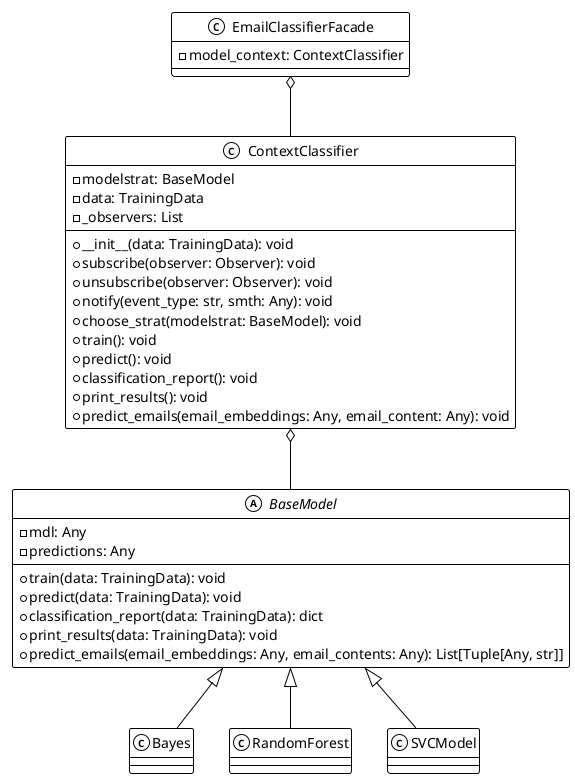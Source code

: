 @startuml
!theme mono

class EmailClassifierFacade {
    - model_context: ContextClassifier
}

class ContextClassifier {
    - modelstrat: BaseModel
    - data: TrainingData
    - _observers: List
    + __init__(data: TrainingData): void
    + subscribe(observer: Observer): void
    + unsubscribe(observer: Observer): void
    + notify(event_type: str, smth: Any): void
    + choose_strat(modelstrat: BaseModel): void
    + train(): void
    + predict(): void
    + classification_report(): void
    + print_results(): void
    + predict_emails(email_embeddings: Any, email_content: Any): void
}

abstract class BaseModel {
    - mdl: Any
    - predictions: Any
    + train(data: TrainingData): void
    + predict(data: TrainingData): void
    + classification_report(data: TrainingData): dict
    + print_results(data: TrainingData): void
    + predict_emails(email_embeddings: Any, email_contents: Any): List[Tuple[Any, str]]
}

class Bayes {
}
class RandomForest {
}
class SVCModel {
}



ContextClassifier o-- BaseModel
BaseModel <|-- Bayes
BaseModel <|-- RandomForest
BaseModel <|-- SVCModel
EmailClassifierFacade o-- ContextClassifier
@enduml